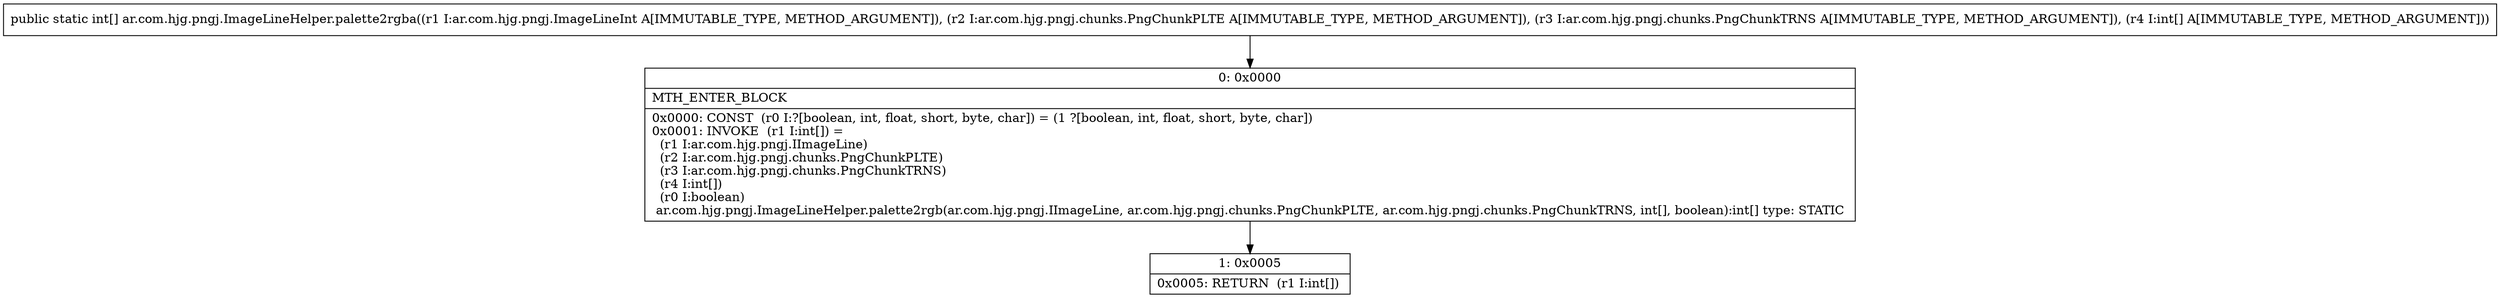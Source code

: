 digraph "CFG forar.com.hjg.pngj.ImageLineHelper.palette2rgba(Lar\/com\/hjg\/pngj\/ImageLineInt;Lar\/com\/hjg\/pngj\/chunks\/PngChunkPLTE;Lar\/com\/hjg\/pngj\/chunks\/PngChunkTRNS;[I)[I" {
Node_0 [shape=record,label="{0\:\ 0x0000|MTH_ENTER_BLOCK\l|0x0000: CONST  (r0 I:?[boolean, int, float, short, byte, char]) = (1 ?[boolean, int, float, short, byte, char]) \l0x0001: INVOKE  (r1 I:int[]) = \l  (r1 I:ar.com.hjg.pngj.IImageLine)\l  (r2 I:ar.com.hjg.pngj.chunks.PngChunkPLTE)\l  (r3 I:ar.com.hjg.pngj.chunks.PngChunkTRNS)\l  (r4 I:int[])\l  (r0 I:boolean)\l ar.com.hjg.pngj.ImageLineHelper.palette2rgb(ar.com.hjg.pngj.IImageLine, ar.com.hjg.pngj.chunks.PngChunkPLTE, ar.com.hjg.pngj.chunks.PngChunkTRNS, int[], boolean):int[] type: STATIC \l}"];
Node_1 [shape=record,label="{1\:\ 0x0005|0x0005: RETURN  (r1 I:int[]) \l}"];
MethodNode[shape=record,label="{public static int[] ar.com.hjg.pngj.ImageLineHelper.palette2rgba((r1 I:ar.com.hjg.pngj.ImageLineInt A[IMMUTABLE_TYPE, METHOD_ARGUMENT]), (r2 I:ar.com.hjg.pngj.chunks.PngChunkPLTE A[IMMUTABLE_TYPE, METHOD_ARGUMENT]), (r3 I:ar.com.hjg.pngj.chunks.PngChunkTRNS A[IMMUTABLE_TYPE, METHOD_ARGUMENT]), (r4 I:int[] A[IMMUTABLE_TYPE, METHOD_ARGUMENT])) }"];
MethodNode -> Node_0;
Node_0 -> Node_1;
}

